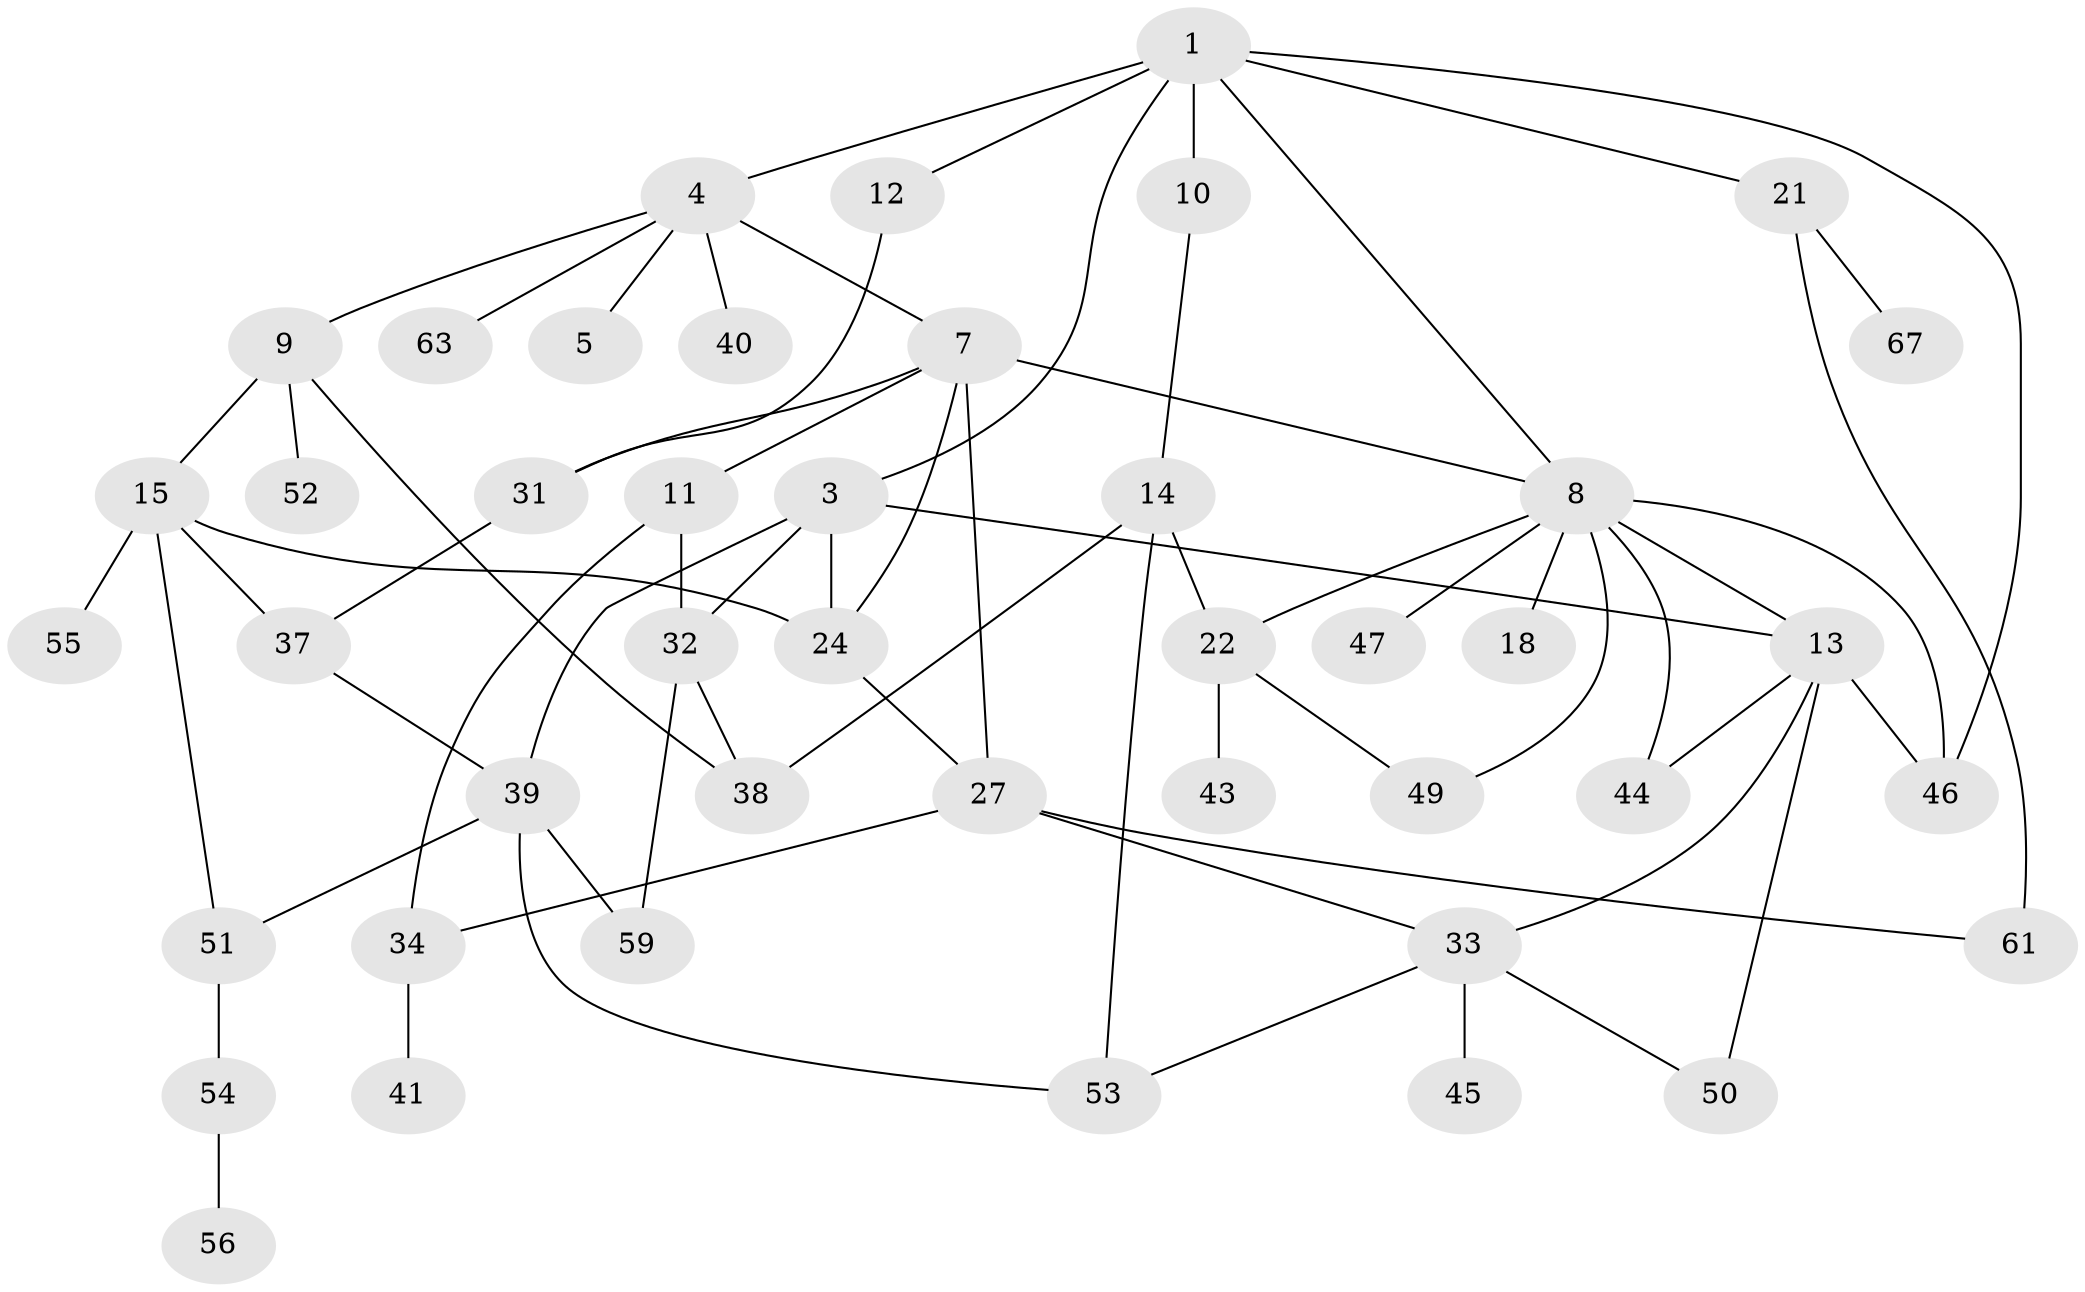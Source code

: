 // original degree distribution, {4: 0.17567567567567569, 3: 0.20270270270270271, 6: 0.06756756756756757, 1: 0.20270270270270271, 2: 0.32432432432432434, 7: 0.013513513513513514, 5: 0.013513513513513514}
// Generated by graph-tools (version 1.1) at 2025/16/03/04/25 18:16:48]
// undirected, 44 vertices, 67 edges
graph export_dot {
graph [start="1"]
  node [color=gray90,style=filled];
  1 [super="+2"];
  3 [super="+25+65"];
  4;
  5;
  7 [super="+26"];
  8 [super="+19+28"];
  9 [super="+16"];
  10;
  11;
  12 [super="+48"];
  13 [super="+17"];
  14 [super="+62"];
  15;
  18 [super="+58"];
  21 [super="+35"];
  22 [super="+57"];
  24 [super="+71"];
  27 [super="+42+69"];
  31 [super="+70"];
  32;
  33;
  34;
  37;
  38;
  39 [super="+72"];
  40;
  41;
  43;
  44 [super="+60"];
  45;
  46;
  47;
  49;
  50;
  51;
  52;
  53;
  54;
  55 [super="+74"];
  56;
  59;
  61;
  63;
  67;
  1 -- 4;
  1 -- 12;
  1 -- 21;
  1 -- 3;
  1 -- 8;
  1 -- 10;
  1 -- 46;
  3 -- 13;
  3 -- 24;
  3 -- 39;
  3 -- 32;
  4 -- 5;
  4 -- 7;
  4 -- 9;
  4 -- 40;
  4 -- 63;
  7 -- 11;
  7 -- 27;
  7 -- 24;
  7 -- 31;
  7 -- 8;
  8 -- 18;
  8 -- 22;
  8 -- 47;
  8 -- 49;
  8 -- 44;
  8 -- 46;
  8 -- 13 [weight=2];
  9 -- 15;
  9 -- 38;
  9 -- 52;
  10 -- 14;
  11 -- 32;
  11 -- 34;
  12 -- 31;
  13 -- 33;
  13 -- 50;
  13 -- 44;
  13 -- 46;
  14 -- 38;
  14 -- 53;
  14 -- 22;
  15 -- 37;
  15 -- 51;
  15 -- 55 [weight=2];
  15 -- 24;
  21 -- 61;
  21 -- 67;
  22 -- 43;
  22 -- 49;
  24 -- 27;
  27 -- 61;
  27 -- 33;
  27 -- 34;
  31 -- 37;
  32 -- 59;
  32 -- 38;
  33 -- 45;
  33 -- 53;
  33 -- 50;
  34 -- 41;
  37 -- 39;
  39 -- 59;
  39 -- 51;
  39 -- 53;
  51 -- 54;
  54 -- 56;
}

